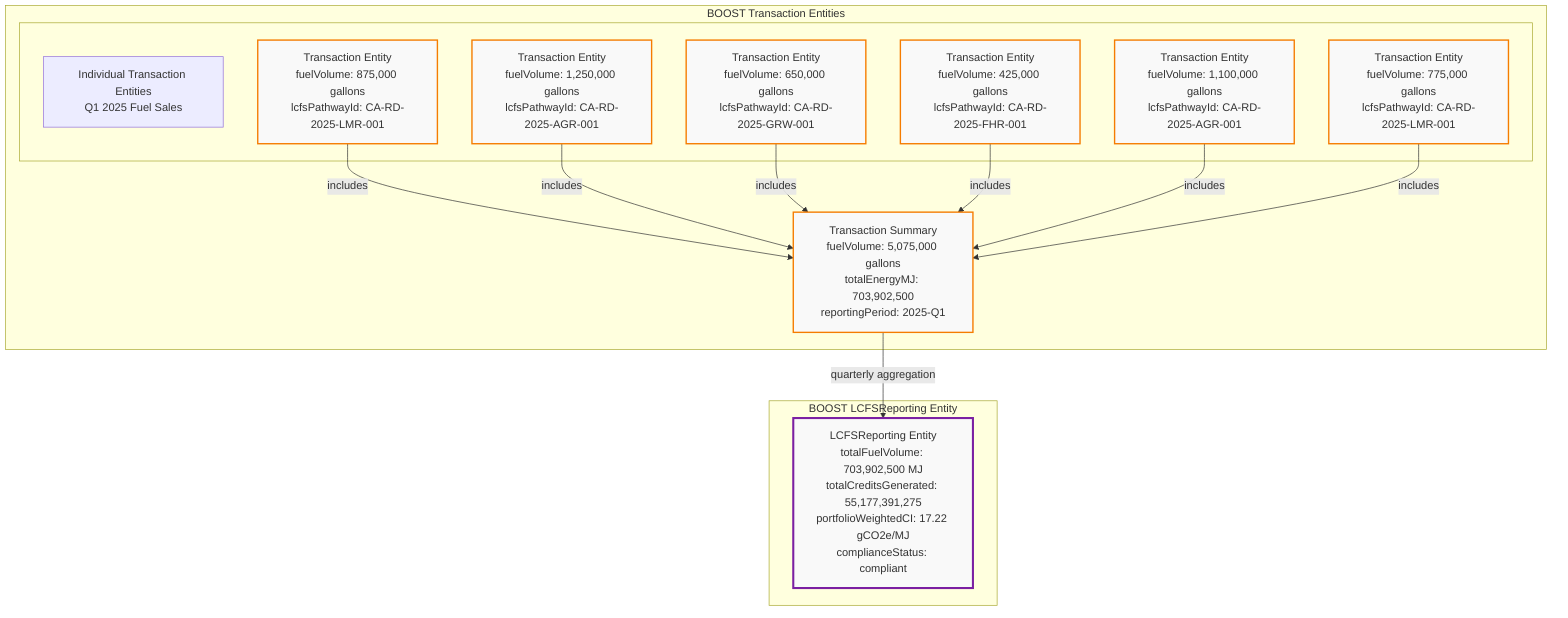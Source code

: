 graph TB
    %% Clean styling
    classDef transactionClass fill:#f9f9f9,stroke:#f57c00,stroke-width:2px
    classDef summaryClass fill:#f9f9f9,stroke:#7b1fa2,stroke-width:3px
    
    %% BOOST Transaction Entities
    subgraph PRODUCTION["BOOST Transaction Entities"]
        TXN_SUMMARY["Transaction Summary<br/>fuelVolume: 5,075,000 gallons<br/>totalEnergyMJ: 703,902,500<br/>reportingPeriod: 2025-Q1"]
        
        subgraph DETAILS[" "]
            direction TB
            DETAILS_TITLE["Individual Transaction Entities<br/>Q1 2025 Fuel Sales"]
            TXN1["Transaction Entity<br/>fuelVolume: 875,000 gallons<br/>lcfsPathwayId: CA-RD-2025-LMR-001"]
            TXN2["Transaction Entity<br/>fuelVolume: 1,250,000 gallons<br/>lcfsPathwayId: CA-RD-2025-AGR-001"]
            TXN3["Transaction Entity<br/>fuelVolume: 650,000 gallons<br/>lcfsPathwayId: CA-RD-2025-GRW-001"]
            TXN4["Transaction Entity<br/>fuelVolume: 425,000 gallons<br/>lcfsPathwayId: CA-RD-2025-FHR-001"]
            TXN5["Transaction Entity<br/>fuelVolume: 1,100,000 gallons<br/>lcfsPathwayId: CA-RD-2025-AGR-001"]
            TXN6["Transaction Entity<br/>fuelVolume: 775,000 gallons<br/>lcfsPathwayId: CA-RD-2025-LMR-001"]
        end
    end
    
    %% BOOST LCFSReporting Entity
    subgraph QUARTERLY["BOOST LCFSReporting Entity"]
        SUMMARY["LCFSReporting Entity<br/>totalFuelVolume: 703,902,500 MJ<br/>totalCreditsGenerated: 55,177,391,275<br/>portfolioWeightedCI: 17.22 gCO2e/MJ<br/>complianceStatus: compliant"]
    end
    
    %% Relationships
    TXN_SUMMARY -->|"quarterly aggregation"| SUMMARY
    TXN1 -->|"includes"| TXN_SUMMARY
    TXN2 -->|"includes"| TXN_SUMMARY
    TXN3 -->|"includes"| TXN_SUMMARY
    TXN4 -->|"includes"| TXN_SUMMARY
    TXN5 -->|"includes"| TXN_SUMMARY
    TXN6 -->|"includes"| TXN_SUMMARY
    
    %% Apply styles
    class TXN1,TXN2,TXN3,TXN4,TXN5,TXN6,TXN_SUMMARY transactionClass
    class SUMMARY summaryClass
    class DETAILS_TITLE fill:#e8f5e8,stroke:#2e7d32,stroke-width:2px